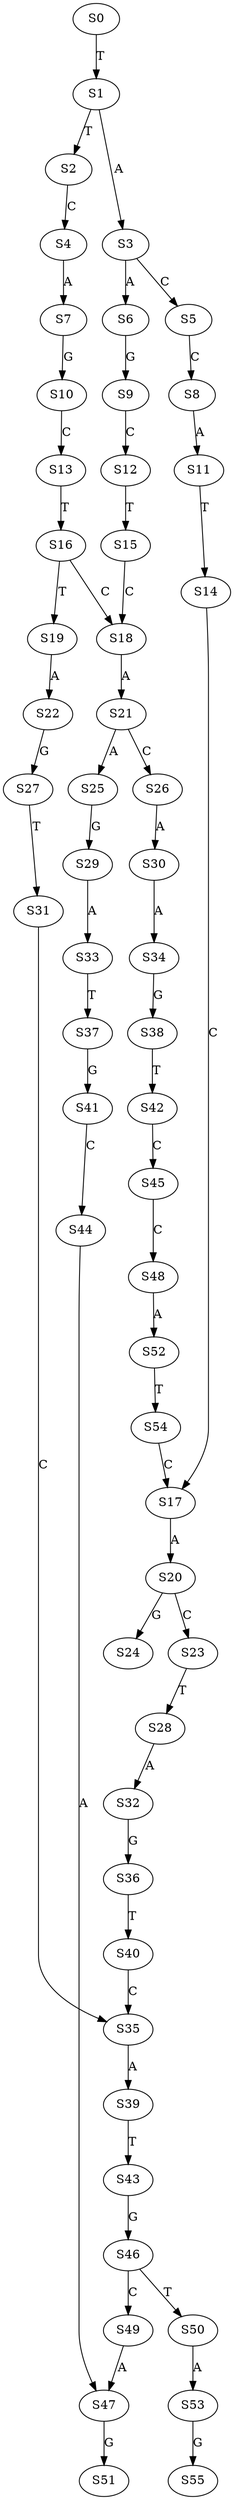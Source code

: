 strict digraph  {
	S0 -> S1 [ label = T ];
	S1 -> S2 [ label = T ];
	S1 -> S3 [ label = A ];
	S2 -> S4 [ label = C ];
	S3 -> S5 [ label = C ];
	S3 -> S6 [ label = A ];
	S4 -> S7 [ label = A ];
	S5 -> S8 [ label = C ];
	S6 -> S9 [ label = G ];
	S7 -> S10 [ label = G ];
	S8 -> S11 [ label = A ];
	S9 -> S12 [ label = C ];
	S10 -> S13 [ label = C ];
	S11 -> S14 [ label = T ];
	S12 -> S15 [ label = T ];
	S13 -> S16 [ label = T ];
	S14 -> S17 [ label = C ];
	S15 -> S18 [ label = C ];
	S16 -> S19 [ label = T ];
	S16 -> S18 [ label = C ];
	S17 -> S20 [ label = A ];
	S18 -> S21 [ label = A ];
	S19 -> S22 [ label = A ];
	S20 -> S23 [ label = C ];
	S20 -> S24 [ label = G ];
	S21 -> S25 [ label = A ];
	S21 -> S26 [ label = C ];
	S22 -> S27 [ label = G ];
	S23 -> S28 [ label = T ];
	S25 -> S29 [ label = G ];
	S26 -> S30 [ label = A ];
	S27 -> S31 [ label = T ];
	S28 -> S32 [ label = A ];
	S29 -> S33 [ label = A ];
	S30 -> S34 [ label = A ];
	S31 -> S35 [ label = C ];
	S32 -> S36 [ label = G ];
	S33 -> S37 [ label = T ];
	S34 -> S38 [ label = G ];
	S35 -> S39 [ label = A ];
	S36 -> S40 [ label = T ];
	S37 -> S41 [ label = G ];
	S38 -> S42 [ label = T ];
	S39 -> S43 [ label = T ];
	S40 -> S35 [ label = C ];
	S41 -> S44 [ label = C ];
	S42 -> S45 [ label = C ];
	S43 -> S46 [ label = G ];
	S44 -> S47 [ label = A ];
	S45 -> S48 [ label = C ];
	S46 -> S49 [ label = C ];
	S46 -> S50 [ label = T ];
	S47 -> S51 [ label = G ];
	S48 -> S52 [ label = A ];
	S49 -> S47 [ label = A ];
	S50 -> S53 [ label = A ];
	S52 -> S54 [ label = T ];
	S53 -> S55 [ label = G ];
	S54 -> S17 [ label = C ];
}
